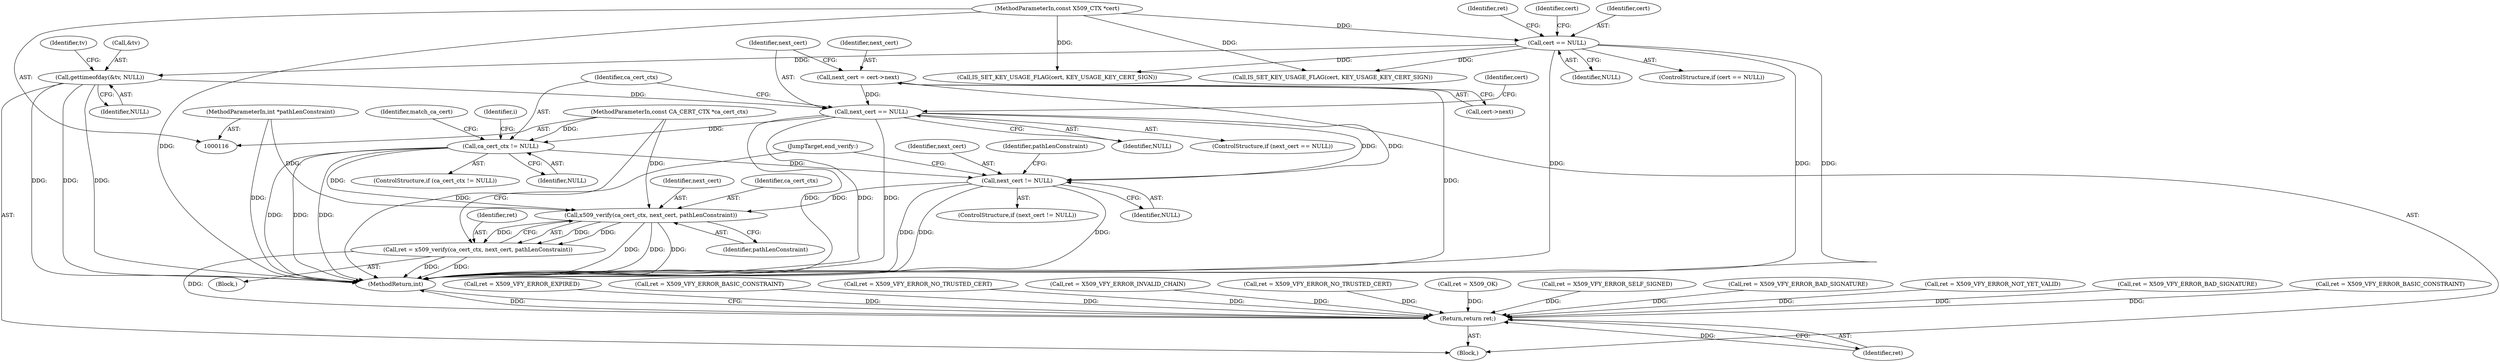 digraph "0_axtls-8266_5efe2947ab45e81d84b5f707c51d1c64be52f36c_1@pointer" {
"1000486" [label="(Call,x509_verify(ca_cert_ctx, next_cert, pathLenConstraint))"];
"1000286" [label="(Call,ca_cert_ctx != NULL)"];
"1000117" [label="(MethodParameterIn,const CA_CERT_CTX *ca_cert_ctx)"];
"1000281" [label="(Call,next_cert == NULL)"];
"1000275" [label="(Call,next_cert = cert->next)"];
"1000199" [label="(Call,gettimeofday(&tv, NULL))"];
"1000156" [label="(Call,cert == NULL)"];
"1000118" [label="(MethodParameterIn,const X509_CTX *cert)"];
"1000477" [label="(Call,next_cert != NULL)"];
"1000119" [label="(MethodParameterIn,int *pathLenConstraint)"];
"1000484" [label="(Call,ret = x509_verify(ca_cert_ctx, next_cert, pathLenConstraint))"];
"1000491" [label="(Return,return ret;)"];
"1000285" [label="(ControlStructure,if (ca_cert_ctx != NULL))"];
"1000200" [label="(Call,&tv)"];
"1000479" [label="(Identifier,NULL)"];
"1000488" [label="(Identifier,next_cert)"];
"1000491" [label="(Return,return ret;)"];
"1000490" [label="(JumpTarget,end_verify:)"];
"1000476" [label="(ControlStructure,if (next_cert != NULL))"];
"1000118" [label="(MethodParameterIn,const X509_CTX *cert)"];
"1000492" [label="(Identifier,ret)"];
"1000281" [label="(Call,next_cert == NULL)"];
"1000478" [label="(Identifier,next_cert)"];
"1000225" [label="(Call,ret = X509_VFY_ERROR_EXPIRED)"];
"1000244" [label="(Call,ret = X509_VFY_ERROR_BASIC_CONSTRAINT)"];
"1000160" [label="(Call,ret = X509_VFY_ERROR_NO_TRUSTED_CERT)"];
"1000282" [label="(Identifier,next_cert)"];
"1000485" [label="(Identifier,ret)"];
"1000392" [label="(Call,ret = X509_VFY_ERROR_INVALID_CHAIN)"];
"1000480" [label="(Block,)"];
"1000206" [label="(Identifier,tv)"];
"1000493" [label="(MethodReturn,int)"];
"1000288" [label="(Identifier,NULL)"];
"1000283" [label="(Identifier,NULL)"];
"1000286" [label="(Call,ca_cert_ctx != NULL)"];
"1000120" [label="(Block,)"];
"1000372" [label="(Identifier,match_ca_cert)"];
"1000487" [label="(Identifier,ca_cert_ctx)"];
"1000119" [label="(MethodParameterIn,int *pathLenConstraint)"];
"1000277" [label="(Call,cert->next)"];
"1000199" [label="(Call,gettimeofday(&tv, NULL))"];
"1000489" [label="(Identifier,pathLenConstraint)"];
"1000202" [label="(Identifier,NULL)"];
"1000158" [label="(Identifier,NULL)"];
"1000287" [label="(Identifier,ca_cert_ctx)"];
"1000280" [label="(ControlStructure,if (next_cert == NULL))"];
"1000486" [label="(Call,x509_verify(ca_cert_ctx, next_cert, pathLenConstraint))"];
"1000156" [label="(Call,cert == NULL)"];
"1000275" [label="(Call,next_cert = cert->next)"];
"1000483" [label="(Identifier,pathLenConstraint)"];
"1000376" [label="(Call,ret = X509_VFY_ERROR_NO_TRUSTED_CERT)"];
"1000117" [label="(MethodParameterIn,const CA_CERT_CTX *ca_cert_ctx)"];
"1000122" [label="(Call,ret = X509_OK)"];
"1000293" [label="(Identifier,i)"];
"1000477" [label="(Call,next_cert != NULL)"];
"1000425" [label="(Call,ret = X509_VFY_ERROR_SELF_SIGNED)"];
"1000240" [label="(Call,IS_SET_KEY_USAGE_FLAG(cert, KEY_USAGE_KEY_CERT_SIGN))"];
"1000468" [label="(Call,ret = X509_VFY_ERROR_BAD_SIGNATURE)"];
"1000212" [label="(Call,ret = X509_VFY_ERROR_NOT_YET_VALID)"];
"1000168" [label="(Identifier,cert)"];
"1000276" [label="(Identifier,next_cert)"];
"1000157" [label="(Identifier,cert)"];
"1000460" [label="(Call,ret = X509_VFY_ERROR_BAD_SIGNATURE)"];
"1000259" [label="(Call,IS_SET_KEY_USAGE_FLAG(cert, KEY_USAGE_KEY_CERT_SIGN))"];
"1000271" [label="(Call,ret = X509_VFY_ERROR_BASIC_CONSTRAINT)"];
"1000161" [label="(Identifier,ret)"];
"1000484" [label="(Call,ret = x509_verify(ca_cert_ctx, next_cert, pathLenConstraint))"];
"1000155" [label="(ControlStructure,if (cert == NULL))"];
"1000385" [label="(Identifier,cert)"];
"1000486" -> "1000484"  [label="AST: "];
"1000486" -> "1000489"  [label="CFG: "];
"1000487" -> "1000486"  [label="AST: "];
"1000488" -> "1000486"  [label="AST: "];
"1000489" -> "1000486"  [label="AST: "];
"1000484" -> "1000486"  [label="CFG: "];
"1000486" -> "1000493"  [label="DDG: "];
"1000486" -> "1000493"  [label="DDG: "];
"1000486" -> "1000493"  [label="DDG: "];
"1000486" -> "1000484"  [label="DDG: "];
"1000486" -> "1000484"  [label="DDG: "];
"1000486" -> "1000484"  [label="DDG: "];
"1000286" -> "1000486"  [label="DDG: "];
"1000117" -> "1000486"  [label="DDG: "];
"1000477" -> "1000486"  [label="DDG: "];
"1000119" -> "1000486"  [label="DDG: "];
"1000286" -> "1000285"  [label="AST: "];
"1000286" -> "1000288"  [label="CFG: "];
"1000287" -> "1000286"  [label="AST: "];
"1000288" -> "1000286"  [label="AST: "];
"1000293" -> "1000286"  [label="CFG: "];
"1000372" -> "1000286"  [label="CFG: "];
"1000286" -> "1000493"  [label="DDG: "];
"1000286" -> "1000493"  [label="DDG: "];
"1000286" -> "1000493"  [label="DDG: "];
"1000117" -> "1000286"  [label="DDG: "];
"1000281" -> "1000286"  [label="DDG: "];
"1000286" -> "1000477"  [label="DDG: "];
"1000117" -> "1000116"  [label="AST: "];
"1000117" -> "1000493"  [label="DDG: "];
"1000281" -> "1000280"  [label="AST: "];
"1000281" -> "1000283"  [label="CFG: "];
"1000282" -> "1000281"  [label="AST: "];
"1000283" -> "1000281"  [label="AST: "];
"1000287" -> "1000281"  [label="CFG: "];
"1000385" -> "1000281"  [label="CFG: "];
"1000281" -> "1000493"  [label="DDG: "];
"1000281" -> "1000493"  [label="DDG: "];
"1000281" -> "1000493"  [label="DDG: "];
"1000275" -> "1000281"  [label="DDG: "];
"1000199" -> "1000281"  [label="DDG: "];
"1000281" -> "1000477"  [label="DDG: "];
"1000281" -> "1000477"  [label="DDG: "];
"1000275" -> "1000120"  [label="AST: "];
"1000275" -> "1000277"  [label="CFG: "];
"1000276" -> "1000275"  [label="AST: "];
"1000277" -> "1000275"  [label="AST: "];
"1000282" -> "1000275"  [label="CFG: "];
"1000275" -> "1000493"  [label="DDG: "];
"1000199" -> "1000120"  [label="AST: "];
"1000199" -> "1000202"  [label="CFG: "];
"1000200" -> "1000199"  [label="AST: "];
"1000202" -> "1000199"  [label="AST: "];
"1000206" -> "1000199"  [label="CFG: "];
"1000199" -> "1000493"  [label="DDG: "];
"1000199" -> "1000493"  [label="DDG: "];
"1000199" -> "1000493"  [label="DDG: "];
"1000156" -> "1000199"  [label="DDG: "];
"1000156" -> "1000155"  [label="AST: "];
"1000156" -> "1000158"  [label="CFG: "];
"1000157" -> "1000156"  [label="AST: "];
"1000158" -> "1000156"  [label="AST: "];
"1000161" -> "1000156"  [label="CFG: "];
"1000168" -> "1000156"  [label="CFG: "];
"1000156" -> "1000493"  [label="DDG: "];
"1000156" -> "1000493"  [label="DDG: "];
"1000156" -> "1000493"  [label="DDG: "];
"1000118" -> "1000156"  [label="DDG: "];
"1000156" -> "1000240"  [label="DDG: "];
"1000156" -> "1000259"  [label="DDG: "];
"1000118" -> "1000116"  [label="AST: "];
"1000118" -> "1000493"  [label="DDG: "];
"1000118" -> "1000240"  [label="DDG: "];
"1000118" -> "1000259"  [label="DDG: "];
"1000477" -> "1000476"  [label="AST: "];
"1000477" -> "1000479"  [label="CFG: "];
"1000478" -> "1000477"  [label="AST: "];
"1000479" -> "1000477"  [label="AST: "];
"1000483" -> "1000477"  [label="CFG: "];
"1000490" -> "1000477"  [label="CFG: "];
"1000477" -> "1000493"  [label="DDG: "];
"1000477" -> "1000493"  [label="DDG: "];
"1000477" -> "1000493"  [label="DDG: "];
"1000119" -> "1000116"  [label="AST: "];
"1000119" -> "1000493"  [label="DDG: "];
"1000484" -> "1000480"  [label="AST: "];
"1000485" -> "1000484"  [label="AST: "];
"1000490" -> "1000484"  [label="CFG: "];
"1000484" -> "1000493"  [label="DDG: "];
"1000484" -> "1000493"  [label="DDG: "];
"1000484" -> "1000491"  [label="DDG: "];
"1000491" -> "1000120"  [label="AST: "];
"1000491" -> "1000492"  [label="CFG: "];
"1000492" -> "1000491"  [label="AST: "];
"1000493" -> "1000491"  [label="CFG: "];
"1000491" -> "1000493"  [label="DDG: "];
"1000492" -> "1000491"  [label="DDG: "];
"1000460" -> "1000491"  [label="DDG: "];
"1000376" -> "1000491"  [label="DDG: "];
"1000225" -> "1000491"  [label="DDG: "];
"1000122" -> "1000491"  [label="DDG: "];
"1000468" -> "1000491"  [label="DDG: "];
"1000212" -> "1000491"  [label="DDG: "];
"1000271" -> "1000491"  [label="DDG: "];
"1000244" -> "1000491"  [label="DDG: "];
"1000160" -> "1000491"  [label="DDG: "];
"1000392" -> "1000491"  [label="DDG: "];
"1000425" -> "1000491"  [label="DDG: "];
}
